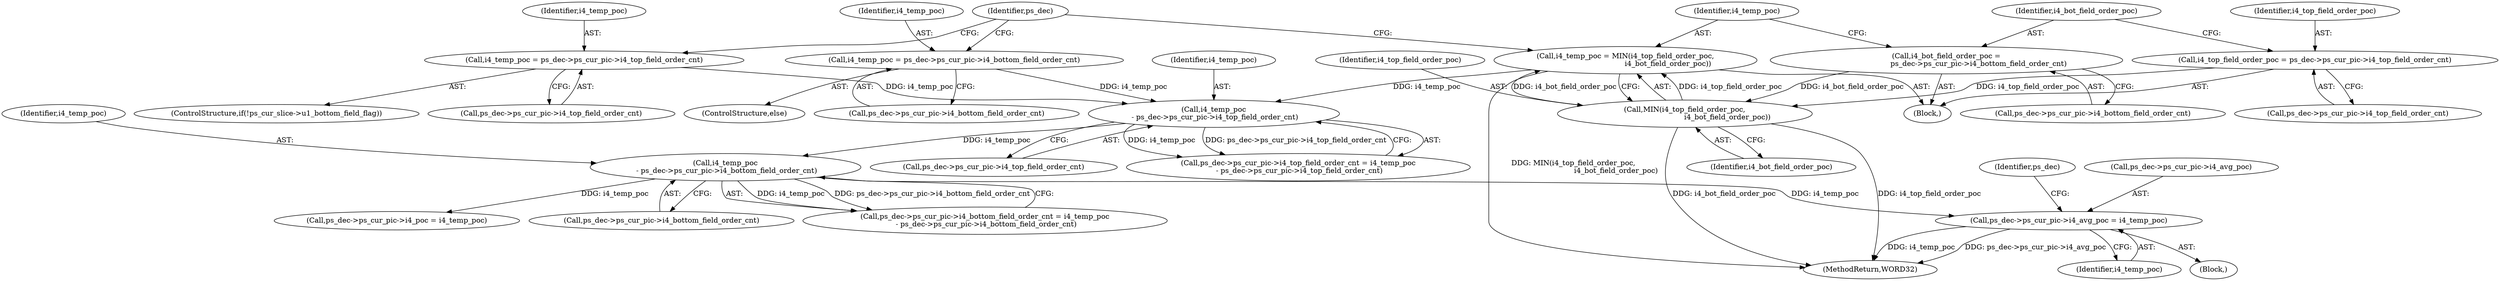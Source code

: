 digraph "0_Android_a78887bcffbc2995cf9ed72e0697acf560875e9e_2@pointer" {
"1001336" [label="(Call,ps_dec->ps_cur_pic->i4_avg_poc = i4_temp_poc)"];
"1001322" [label="(Call,i4_temp_poc\n - ps_dec->ps_cur_pic->i4_bottom_field_order_cnt)"];
"1001309" [label="(Call,i4_temp_poc\n - ps_dec->ps_cur_pic->i4_top_field_order_cnt)"];
"1001277" [label="(Call,i4_temp_poc = MIN(i4_top_field_order_poc,\n                                     i4_bot_field_order_poc))"];
"1001279" [label="(Call,MIN(i4_top_field_order_poc,\n                                     i4_bot_field_order_poc))"];
"1001263" [label="(Call,i4_top_field_order_poc = ps_dec->ps_cur_pic->i4_top_field_order_cnt)"];
"1001270" [label="(Call,i4_bot_field_order_poc =\n                            ps_dec->ps_cur_pic->i4_bottom_field_order_cnt)"];
"1001288" [label="(Call,i4_temp_poc = ps_dec->ps_cur_pic->i4_top_field_order_cnt)"];
"1001296" [label="(Call,i4_temp_poc = ps_dec->ps_cur_pic->i4_bottom_field_order_cnt)"];
"1001288" [label="(Call,i4_temp_poc = ps_dec->ps_cur_pic->i4_top_field_order_cnt)"];
"1001264" [label="(Identifier,i4_top_field_order_poc)"];
"1001336" [label="(Call,ps_dec->ps_cur_pic->i4_avg_poc = i4_temp_poc)"];
"1001342" [label="(Identifier,i4_temp_poc)"];
"1001278" [label="(Identifier,i4_temp_poc)"];
"1001298" [label="(Call,ps_dec->ps_cur_pic->i4_bottom_field_order_cnt)"];
"1001306" [label="(Identifier,ps_dec)"];
"1001309" [label="(Call,i4_temp_poc\n - ps_dec->ps_cur_pic->i4_top_field_order_cnt)"];
"1001324" [label="(Call,ps_dec->ps_cur_pic->i4_bottom_field_order_cnt)"];
"1001290" [label="(Call,ps_dec->ps_cur_pic->i4_top_field_order_cnt)"];
"1001296" [label="(Call,i4_temp_poc = ps_dec->ps_cur_pic->i4_bottom_field_order_cnt)"];
"1001263" [label="(Call,i4_top_field_order_poc = ps_dec->ps_cur_pic->i4_top_field_order_cnt)"];
"1001279" [label="(Call,MIN(i4_top_field_order_poc,\n                                     i4_bot_field_order_poc))"];
"1001265" [label="(Call,ps_dec->ps_cur_pic->i4_top_field_order_cnt)"];
"1001271" [label="(Identifier,i4_bot_field_order_poc)"];
"1001270" [label="(Call,i4_bot_field_order_poc =\n                            ps_dec->ps_cur_pic->i4_bottom_field_order_cnt)"];
"1001297" [label="(Identifier,i4_temp_poc)"];
"1001323" [label="(Identifier,i4_temp_poc)"];
"1001322" [label="(Call,i4_temp_poc\n - ps_dec->ps_cur_pic->i4_bottom_field_order_cnt)"];
"1001310" [label="(Identifier,i4_temp_poc)"];
"1001303" [label="(Call,ps_dec->ps_cur_pic->i4_top_field_order_cnt = i4_temp_poc\n - ps_dec->ps_cur_pic->i4_top_field_order_cnt)"];
"1001283" [label="(ControlStructure,if(!ps_cur_slice->u1_bottom_field_flag))"];
"1002571" [label="(MethodReturn,WORD32)"];
"1001346" [label="(Identifier,ps_dec)"];
"1001316" [label="(Call,ps_dec->ps_cur_pic->i4_bottom_field_order_cnt = i4_temp_poc\n - ps_dec->ps_cur_pic->i4_bottom_field_order_cnt)"];
"1001280" [label="(Identifier,i4_top_field_order_poc)"];
"1001289" [label="(Identifier,i4_temp_poc)"];
"1001337" [label="(Call,ps_dec->ps_cur_pic->i4_avg_poc)"];
"1001277" [label="(Call,i4_temp_poc = MIN(i4_top_field_order_poc,\n                                     i4_bot_field_order_poc))"];
"1001262" [label="(Block,)"];
"1001281" [label="(Identifier,i4_bot_field_order_poc)"];
"1001311" [label="(Call,ps_dec->ps_cur_pic->i4_top_field_order_cnt)"];
"1001253" [label="(Block,)"];
"1001295" [label="(ControlStructure,else)"];
"1001272" [label="(Call,ps_dec->ps_cur_pic->i4_bottom_field_order_cnt)"];
"1001329" [label="(Call,ps_dec->ps_cur_pic->i4_poc = i4_temp_poc)"];
"1001336" -> "1001253"  [label="AST: "];
"1001336" -> "1001342"  [label="CFG: "];
"1001337" -> "1001336"  [label="AST: "];
"1001342" -> "1001336"  [label="AST: "];
"1001346" -> "1001336"  [label="CFG: "];
"1001336" -> "1002571"  [label="DDG: i4_temp_poc"];
"1001336" -> "1002571"  [label="DDG: ps_dec->ps_cur_pic->i4_avg_poc"];
"1001322" -> "1001336"  [label="DDG: i4_temp_poc"];
"1001322" -> "1001316"  [label="AST: "];
"1001322" -> "1001324"  [label="CFG: "];
"1001323" -> "1001322"  [label="AST: "];
"1001324" -> "1001322"  [label="AST: "];
"1001316" -> "1001322"  [label="CFG: "];
"1001322" -> "1001316"  [label="DDG: i4_temp_poc"];
"1001322" -> "1001316"  [label="DDG: ps_dec->ps_cur_pic->i4_bottom_field_order_cnt"];
"1001309" -> "1001322"  [label="DDG: i4_temp_poc"];
"1001322" -> "1001329"  [label="DDG: i4_temp_poc"];
"1001309" -> "1001303"  [label="AST: "];
"1001309" -> "1001311"  [label="CFG: "];
"1001310" -> "1001309"  [label="AST: "];
"1001311" -> "1001309"  [label="AST: "];
"1001303" -> "1001309"  [label="CFG: "];
"1001309" -> "1001303"  [label="DDG: i4_temp_poc"];
"1001309" -> "1001303"  [label="DDG: ps_dec->ps_cur_pic->i4_top_field_order_cnt"];
"1001277" -> "1001309"  [label="DDG: i4_temp_poc"];
"1001288" -> "1001309"  [label="DDG: i4_temp_poc"];
"1001296" -> "1001309"  [label="DDG: i4_temp_poc"];
"1001277" -> "1001262"  [label="AST: "];
"1001277" -> "1001279"  [label="CFG: "];
"1001278" -> "1001277"  [label="AST: "];
"1001279" -> "1001277"  [label="AST: "];
"1001306" -> "1001277"  [label="CFG: "];
"1001277" -> "1002571"  [label="DDG: MIN(i4_top_field_order_poc,\n                                     i4_bot_field_order_poc)"];
"1001279" -> "1001277"  [label="DDG: i4_top_field_order_poc"];
"1001279" -> "1001277"  [label="DDG: i4_bot_field_order_poc"];
"1001279" -> "1001281"  [label="CFG: "];
"1001280" -> "1001279"  [label="AST: "];
"1001281" -> "1001279"  [label="AST: "];
"1001279" -> "1002571"  [label="DDG: i4_top_field_order_poc"];
"1001279" -> "1002571"  [label="DDG: i4_bot_field_order_poc"];
"1001263" -> "1001279"  [label="DDG: i4_top_field_order_poc"];
"1001270" -> "1001279"  [label="DDG: i4_bot_field_order_poc"];
"1001263" -> "1001262"  [label="AST: "];
"1001263" -> "1001265"  [label="CFG: "];
"1001264" -> "1001263"  [label="AST: "];
"1001265" -> "1001263"  [label="AST: "];
"1001271" -> "1001263"  [label="CFG: "];
"1001270" -> "1001262"  [label="AST: "];
"1001270" -> "1001272"  [label="CFG: "];
"1001271" -> "1001270"  [label="AST: "];
"1001272" -> "1001270"  [label="AST: "];
"1001278" -> "1001270"  [label="CFG: "];
"1001288" -> "1001283"  [label="AST: "];
"1001288" -> "1001290"  [label="CFG: "];
"1001289" -> "1001288"  [label="AST: "];
"1001290" -> "1001288"  [label="AST: "];
"1001306" -> "1001288"  [label="CFG: "];
"1001296" -> "1001295"  [label="AST: "];
"1001296" -> "1001298"  [label="CFG: "];
"1001297" -> "1001296"  [label="AST: "];
"1001298" -> "1001296"  [label="AST: "];
"1001306" -> "1001296"  [label="CFG: "];
}
